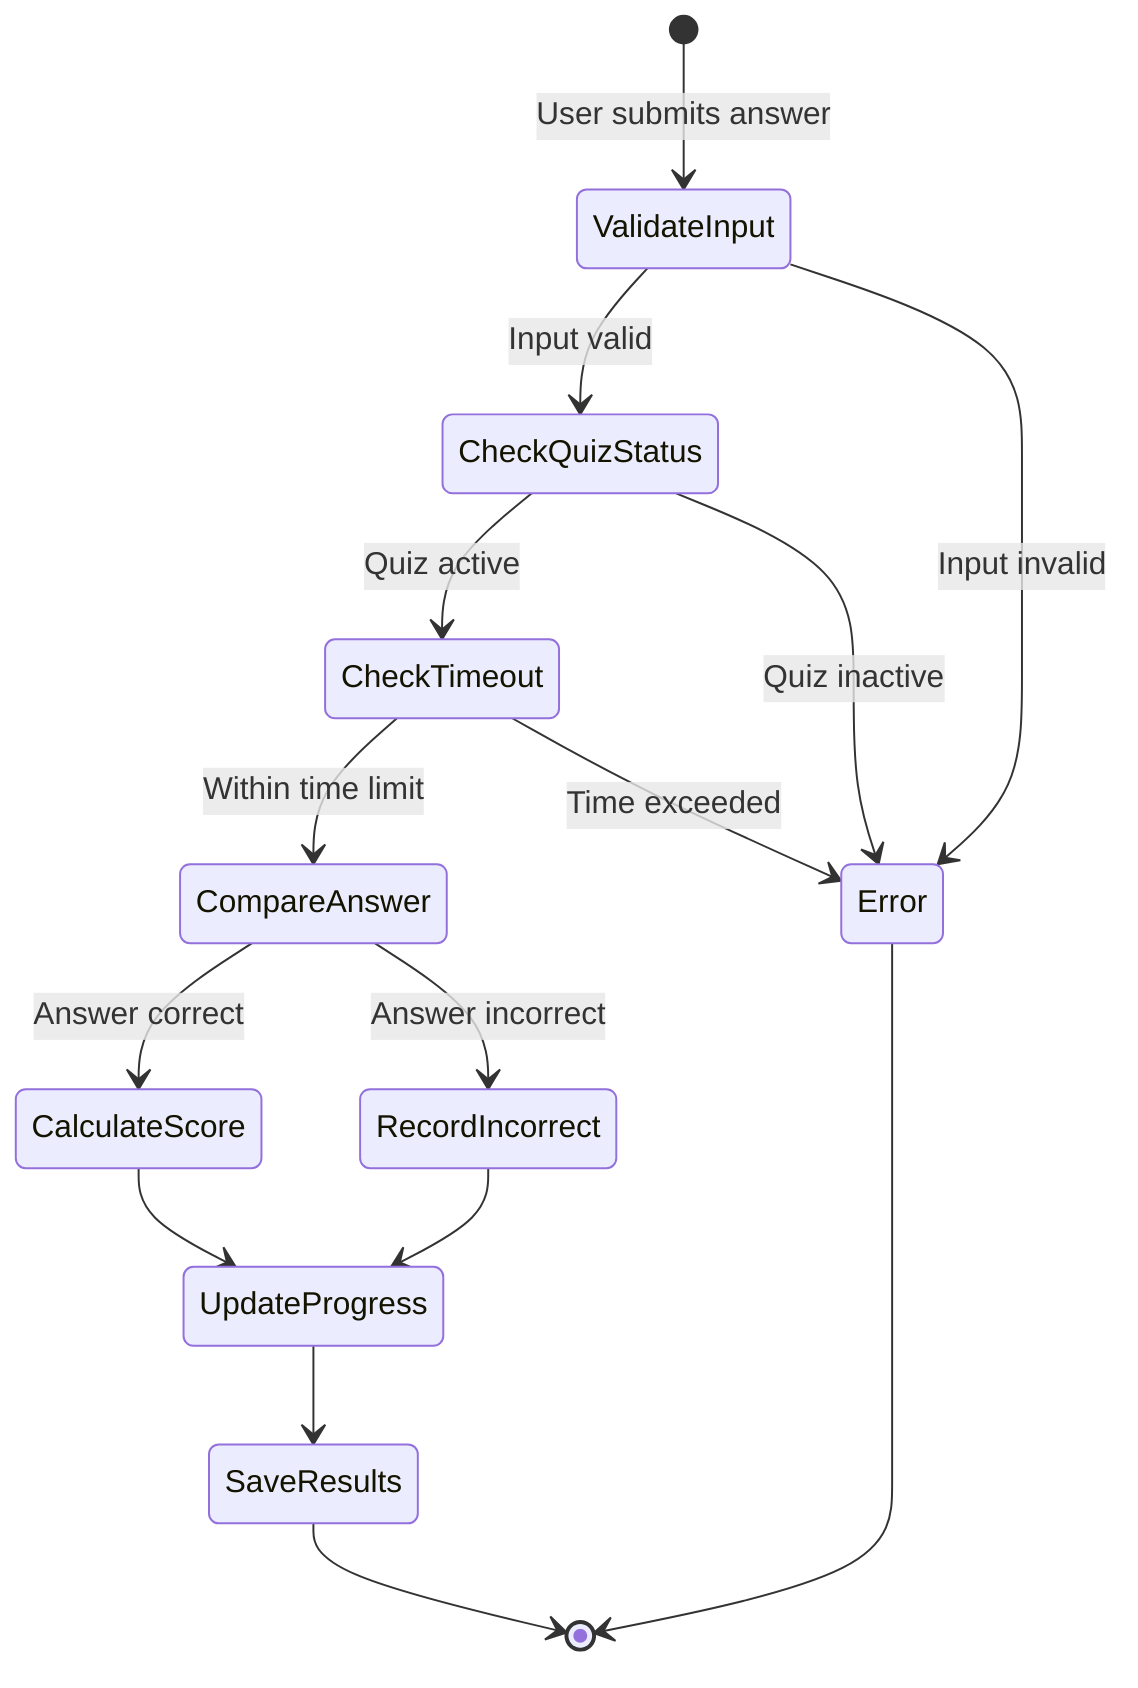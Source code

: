 stateDiagram-v2
    [*] --> ValidateInput: User submits answer
    ValidateInput --> CheckQuizStatus: Input valid
    ValidateInput --> Error: Input invalid
    CheckQuizStatus --> CheckTimeout: Quiz active
    CheckQuizStatus --> Error: Quiz inactive
    CheckTimeout --> CompareAnswer: Within time limit
    CheckTimeout --> Error: Time exceeded
    CompareAnswer --> CalculateScore: Answer correct
    CompareAnswer --> RecordIncorrect: Answer incorrect
    CalculateScore --> UpdateProgress
    RecordIncorrect --> UpdateProgress
    UpdateProgress --> SaveResults
    SaveResults --> [*]
    Error --> [*]